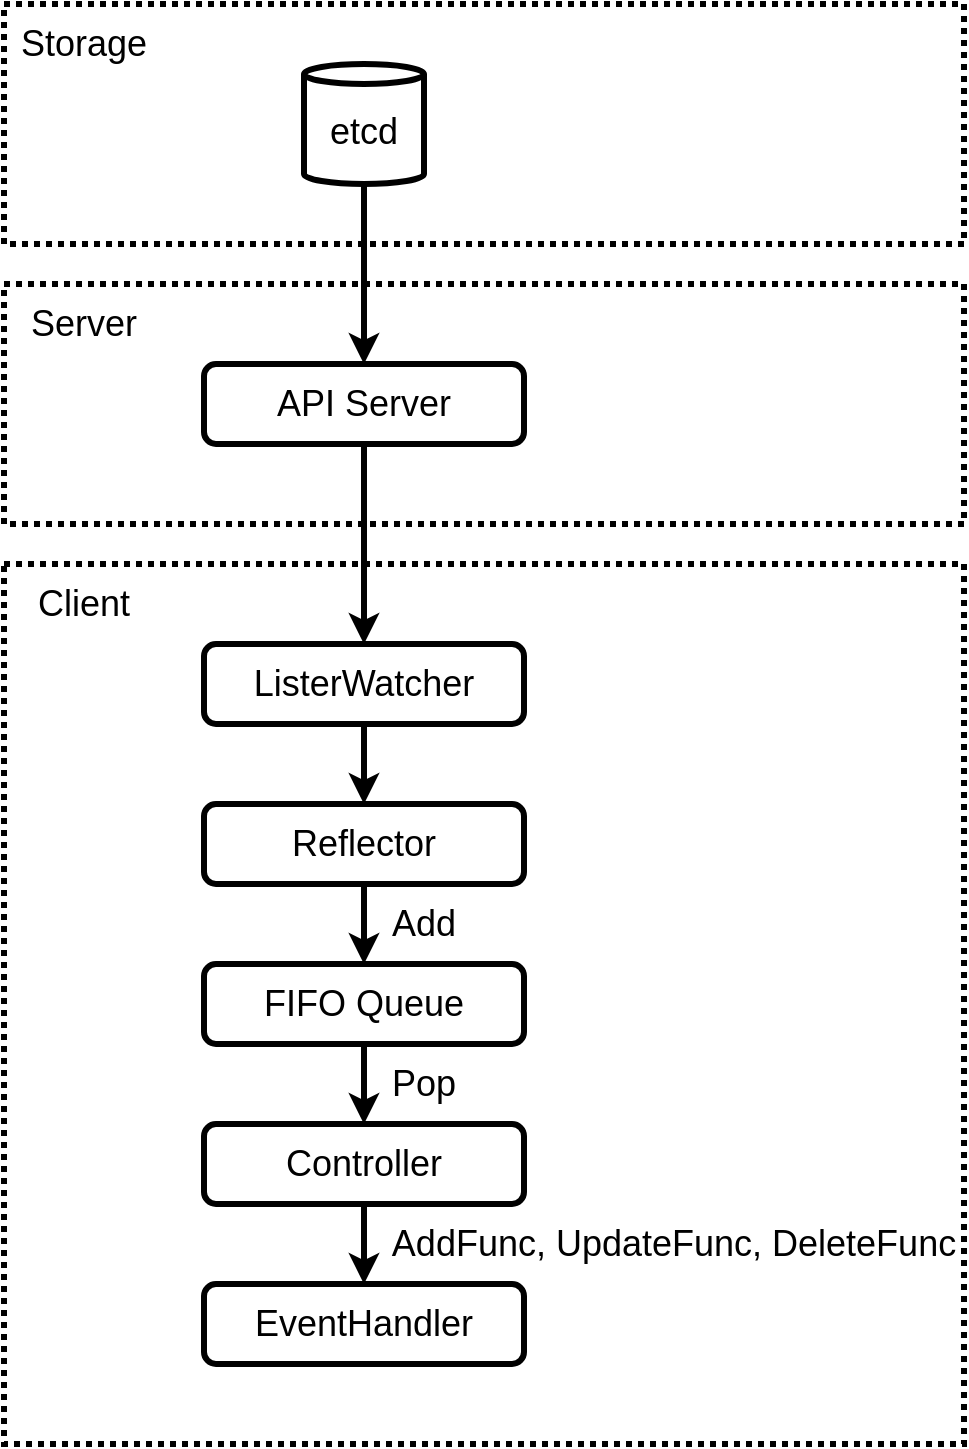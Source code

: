 <mxfile version="14.6.11" type="github"><diagram id="l02i0vnl1eyzw-CYFgMV" name="Page-1"><mxGraphModel dx="742" dy="1706" grid="1" gridSize="10" guides="1" tooltips="1" connect="1" arrows="1" fold="1" page="1" pageScale="1" pageWidth="850" pageHeight="1100" math="0" shadow="0"><root><mxCell id="0"/><mxCell id="1" parent="0"/><mxCell id="C3qZ-1MCAbOyrySv8Orc-4" value="" style="rounded=0;whiteSpace=wrap;html=1;fontSize=18;strokeWidth=3;fillColor=none;dashed=1;dashPattern=1 1;" vertex="1" parent="1"><mxGeometry x="280" y="200" width="480" height="440" as="geometry"/></mxCell><mxCell id="C3qZ-1MCAbOyrySv8Orc-8" value="" style="rounded=0;whiteSpace=wrap;html=1;fontSize=18;strokeWidth=3;fillColor=none;dashed=1;dashPattern=1 1;" vertex="1" parent="1"><mxGeometry x="280" y="-80" width="480" height="120" as="geometry"/></mxCell><mxCell id="C3qZ-1MCAbOyrySv8Orc-7" value="" style="rounded=0;whiteSpace=wrap;html=1;fontSize=18;strokeWidth=3;fillColor=none;dashed=1;dashPattern=1 1;" vertex="1" parent="1"><mxGeometry x="280" y="60" width="480" height="120" as="geometry"/></mxCell><mxCell id="C3qZ-1MCAbOyrySv8Orc-1" value="etcd" style="shape=cylinder3;whiteSpace=wrap;html=1;boundedLbl=1;backgroundOutline=1;size=5;strokeWidth=3;fontSize=18;shadow=0;" vertex="1" parent="1"><mxGeometry x="430" y="-50" width="60" height="60" as="geometry"/></mxCell><mxCell id="C3qZ-1MCAbOyrySv8Orc-2" value="API Server" style="rounded=1;whiteSpace=wrap;html=1;fontSize=18;strokeWidth=3;" vertex="1" parent="1"><mxGeometry x="380" y="100" width="160" height="40" as="geometry"/></mxCell><mxCell id="C3qZ-1MCAbOyrySv8Orc-3" value="ListerWatcher" style="rounded=1;whiteSpace=wrap;html=1;fontSize=18;strokeWidth=3;" vertex="1" parent="1"><mxGeometry x="380" y="240" width="160" height="40" as="geometry"/></mxCell><mxCell id="C3qZ-1MCAbOyrySv8Orc-5" value="Client" style="text;html=1;strokeColor=none;fillColor=none;align=center;verticalAlign=middle;whiteSpace=wrap;rounded=0;fontSize=18;" vertex="1" parent="1"><mxGeometry x="300" y="210" width="40" height="20" as="geometry"/></mxCell><mxCell id="C3qZ-1MCAbOyrySv8Orc-6" value="Server" style="text;html=1;strokeColor=none;fillColor=none;align=center;verticalAlign=middle;whiteSpace=wrap;rounded=0;fontSize=18;" vertex="1" parent="1"><mxGeometry x="300" y="70" width="40" height="20" as="geometry"/></mxCell><mxCell id="C3qZ-1MCAbOyrySv8Orc-9" value="Storage" style="text;html=1;strokeColor=none;fillColor=none;align=center;verticalAlign=middle;whiteSpace=wrap;rounded=0;fontSize=18;" vertex="1" parent="1"><mxGeometry x="300" y="-70" width="40" height="20" as="geometry"/></mxCell><mxCell id="C3qZ-1MCAbOyrySv8Orc-10" value="Reflector" style="rounded=1;whiteSpace=wrap;html=1;fontSize=18;strokeWidth=3;" vertex="1" parent="1"><mxGeometry x="380" y="320" width="160" height="40" as="geometry"/></mxCell><mxCell id="C3qZ-1MCAbOyrySv8Orc-11" value="FIFO Queue" style="rounded=1;whiteSpace=wrap;html=1;fontSize=18;strokeWidth=3;" vertex="1" parent="1"><mxGeometry x="380" y="400" width="160" height="40" as="geometry"/></mxCell><mxCell id="C3qZ-1MCAbOyrySv8Orc-12" value="Controller" style="rounded=1;whiteSpace=wrap;html=1;fontSize=18;strokeWidth=3;" vertex="1" parent="1"><mxGeometry x="380" y="480" width="160" height="40" as="geometry"/></mxCell><mxCell id="C3qZ-1MCAbOyrySv8Orc-13" value="" style="endArrow=classic;html=1;fontSize=18;fontColor=#000000;exitX=0.5;exitY=1;exitDx=0;exitDy=0;exitPerimeter=0;entryX=0.5;entryY=0;entryDx=0;entryDy=0;strokeWidth=3;" edge="1" parent="1" source="C3qZ-1MCAbOyrySv8Orc-1" target="C3qZ-1MCAbOyrySv8Orc-2"><mxGeometry width="50" height="50" relative="1" as="geometry"><mxPoint x="500" y="120" as="sourcePoint"/><mxPoint x="550" y="70" as="targetPoint"/></mxGeometry></mxCell><mxCell id="C3qZ-1MCAbOyrySv8Orc-15" value="" style="endArrow=classic;html=1;fontSize=18;fontColor=#000000;exitX=0.5;exitY=1;exitDx=0;exitDy=0;strokeWidth=3;entryX=0.5;entryY=0;entryDx=0;entryDy=0;" edge="1" parent="1" source="C3qZ-1MCAbOyrySv8Orc-2" target="C3qZ-1MCAbOyrySv8Orc-3"><mxGeometry width="50" height="50" relative="1" as="geometry"><mxPoint x="449.5" y="140" as="sourcePoint"/><mxPoint x="450" y="220" as="targetPoint"/></mxGeometry></mxCell><mxCell id="C3qZ-1MCAbOyrySv8Orc-17" value="" style="endArrow=classic;html=1;fontSize=18;fontColor=#000000;exitX=0.5;exitY=1;exitDx=0;exitDy=0;strokeWidth=3;entryX=0.5;entryY=0;entryDx=0;entryDy=0;" edge="1" parent="1" source="C3qZ-1MCAbOyrySv8Orc-3" target="C3qZ-1MCAbOyrySv8Orc-10"><mxGeometry width="50" height="50" relative="1" as="geometry"><mxPoint x="470" y="150" as="sourcePoint"/><mxPoint x="470" y="250" as="targetPoint"/></mxGeometry></mxCell><mxCell id="C3qZ-1MCAbOyrySv8Orc-18" value="" style="endArrow=classic;html=1;fontSize=18;fontColor=#000000;exitX=0.5;exitY=1;exitDx=0;exitDy=0;strokeWidth=3;entryX=0.5;entryY=0;entryDx=0;entryDy=0;" edge="1" parent="1" source="C3qZ-1MCAbOyrySv8Orc-10" target="C3qZ-1MCAbOyrySv8Orc-11"><mxGeometry width="50" height="50" relative="1" as="geometry"><mxPoint x="470" y="290" as="sourcePoint"/><mxPoint x="470" y="330" as="targetPoint"/></mxGeometry></mxCell><mxCell id="C3qZ-1MCAbOyrySv8Orc-19" value="" style="endArrow=classic;html=1;fontSize=18;fontColor=#000000;exitX=0.5;exitY=1;exitDx=0;exitDy=0;strokeWidth=3;entryX=0.5;entryY=0;entryDx=0;entryDy=0;" edge="1" parent="1" source="C3qZ-1MCAbOyrySv8Orc-11" target="C3qZ-1MCAbOyrySv8Orc-12"><mxGeometry width="50" height="50" relative="1" as="geometry"><mxPoint x="470" y="370" as="sourcePoint"/><mxPoint x="470" y="410" as="targetPoint"/></mxGeometry></mxCell><mxCell id="C3qZ-1MCAbOyrySv8Orc-20" value="Add" style="text;html=1;strokeColor=none;fillColor=none;align=center;verticalAlign=middle;whiteSpace=wrap;rounded=0;shadow=0;dashed=1;dashPattern=1 1;fontSize=18;fontColor=#000000;" vertex="1" parent="1"><mxGeometry x="470" y="370" width="40" height="20" as="geometry"/></mxCell><mxCell id="C3qZ-1MCAbOyrySv8Orc-21" value="Pop" style="text;html=1;strokeColor=none;fillColor=none;align=center;verticalAlign=middle;whiteSpace=wrap;rounded=0;shadow=0;dashed=1;dashPattern=1 1;fontSize=18;fontColor=#000000;" vertex="1" parent="1"><mxGeometry x="470" y="450" width="40" height="20" as="geometry"/></mxCell><mxCell id="C3qZ-1MCAbOyrySv8Orc-22" value="EventHandler" style="rounded=1;whiteSpace=wrap;html=1;fontSize=18;strokeWidth=3;" vertex="1" parent="1"><mxGeometry x="380" y="560" width="160" height="40" as="geometry"/></mxCell><mxCell id="C3qZ-1MCAbOyrySv8Orc-23" value="" style="endArrow=classic;html=1;fontSize=18;fontColor=#000000;exitX=0.5;exitY=1;exitDx=0;exitDy=0;strokeWidth=3;entryX=0.5;entryY=0;entryDx=0;entryDy=0;" edge="1" parent="1" source="C3qZ-1MCAbOyrySv8Orc-12" target="C3qZ-1MCAbOyrySv8Orc-22"><mxGeometry width="50" height="50" relative="1" as="geometry"><mxPoint x="470" y="450" as="sourcePoint"/><mxPoint x="470" y="490" as="targetPoint"/></mxGeometry></mxCell><mxCell id="C3qZ-1MCAbOyrySv8Orc-24" value="AddFunc, UpdateFunc, DeleteFunc" style="text;html=1;strokeColor=none;fillColor=none;align=center;verticalAlign=middle;whiteSpace=wrap;rounded=0;shadow=0;dashed=1;dashPattern=1 1;fontSize=18;fontColor=#000000;" vertex="1" parent="1"><mxGeometry x="470" y="530" width="290" height="20" as="geometry"/></mxCell></root></mxGraphModel></diagram></mxfile>